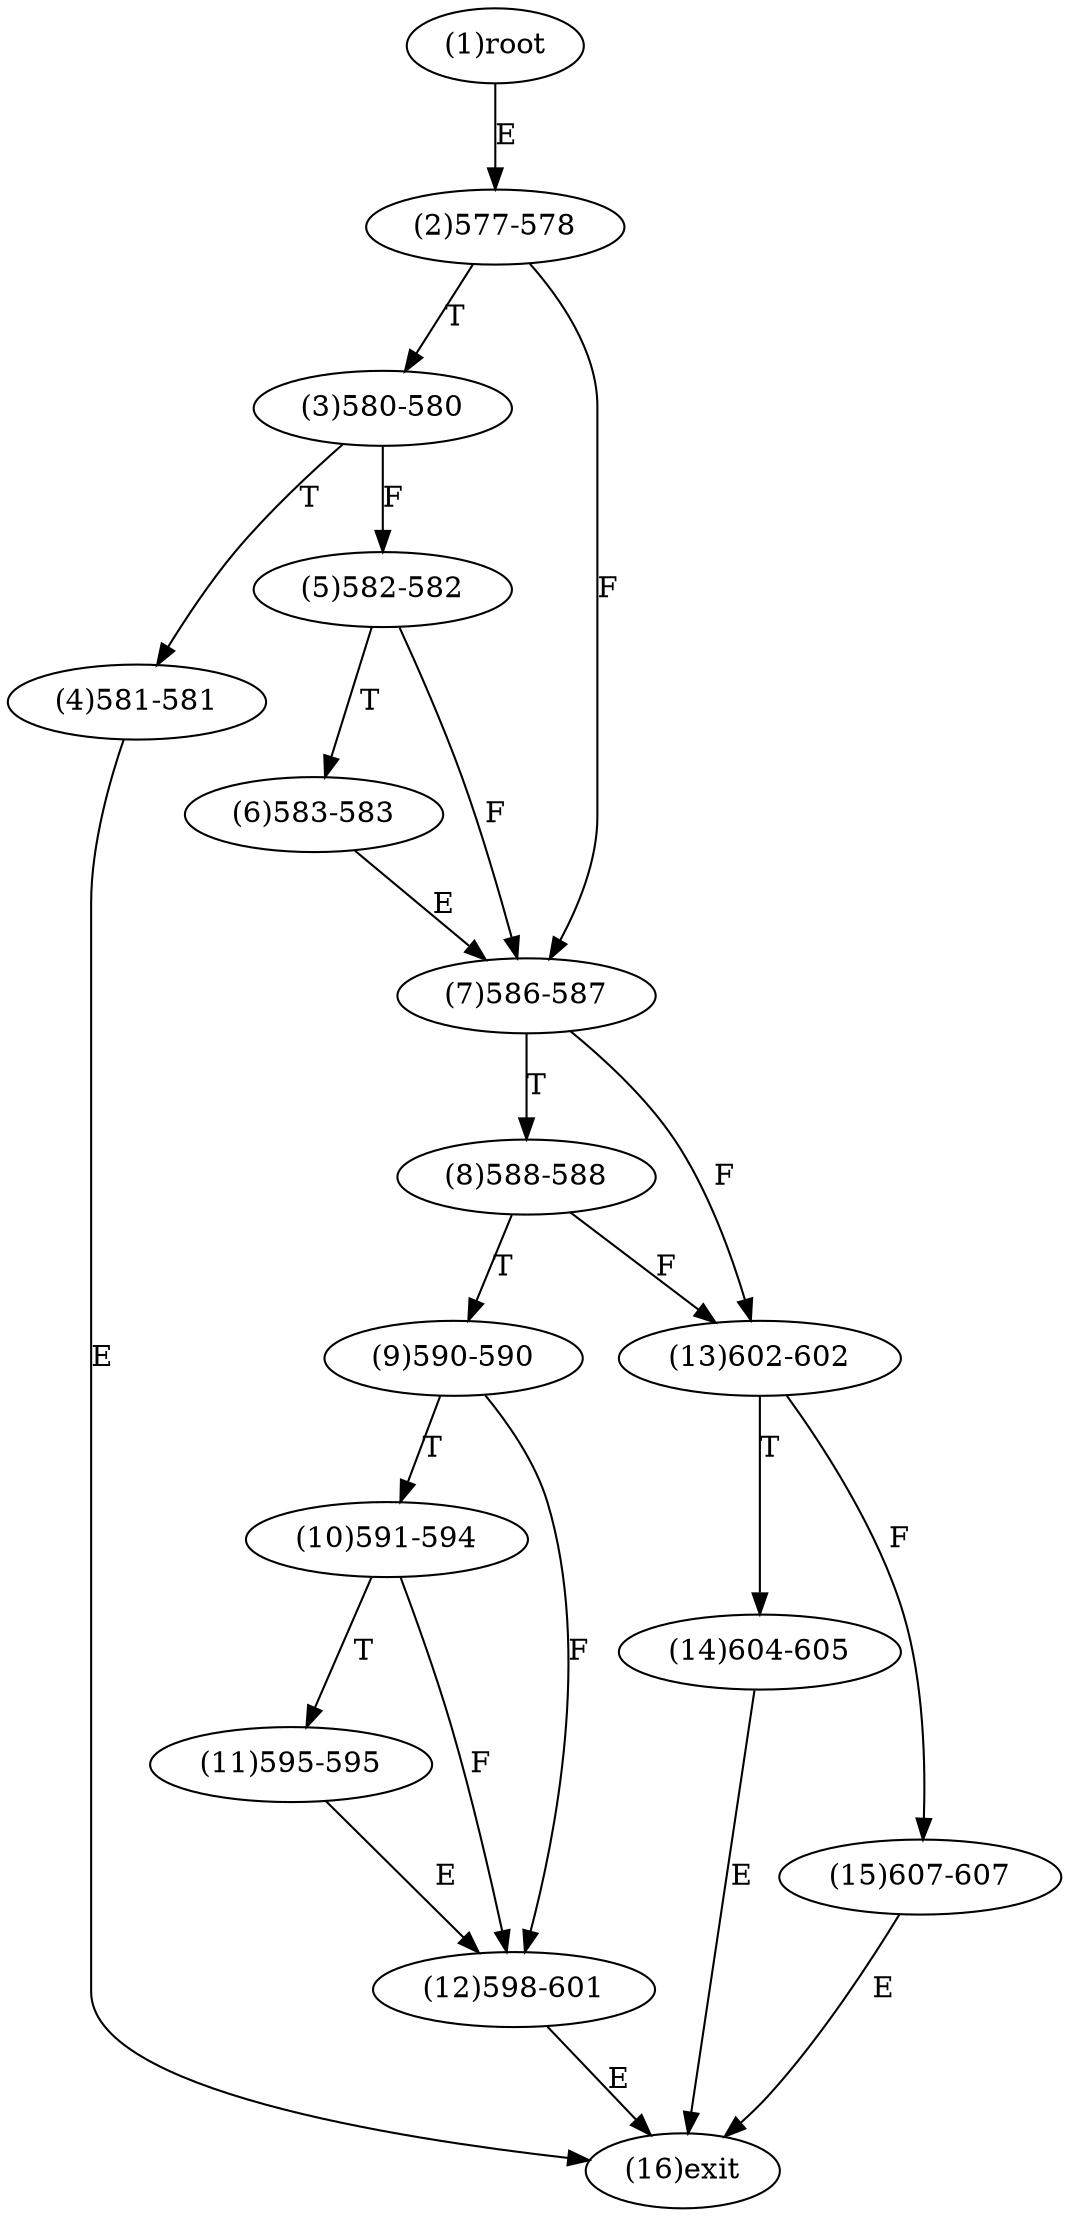 digraph "" { 
1[ label="(1)root"];
2[ label="(2)577-578"];
3[ label="(3)580-580"];
4[ label="(4)581-581"];
5[ label="(5)582-582"];
6[ label="(6)583-583"];
7[ label="(7)586-587"];
8[ label="(8)588-588"];
9[ label="(9)590-590"];
10[ label="(10)591-594"];
11[ label="(11)595-595"];
12[ label="(12)598-601"];
13[ label="(13)602-602"];
14[ label="(14)604-605"];
15[ label="(15)607-607"];
16[ label="(16)exit"];
1->2[ label="E"];
2->7[ label="F"];
2->3[ label="T"];
3->5[ label="F"];
3->4[ label="T"];
4->16[ label="E"];
5->7[ label="F"];
5->6[ label="T"];
6->7[ label="E"];
7->13[ label="F"];
7->8[ label="T"];
8->13[ label="F"];
8->9[ label="T"];
9->12[ label="F"];
9->10[ label="T"];
10->12[ label="F"];
10->11[ label="T"];
11->12[ label="E"];
12->16[ label="E"];
13->15[ label="F"];
13->14[ label="T"];
14->16[ label="E"];
15->16[ label="E"];
}